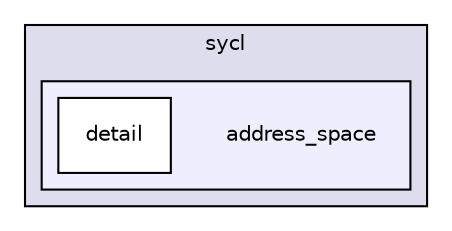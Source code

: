 digraph "include/CL/sycl/address_space" {
  bgcolor=transparent;
  compound=true
  node [ fontsize="10", fontname="Helvetica"];
  edge [ labelfontsize="10", labelfontname="Helvetica"];
  subgraph clusterdir_4bef967d9c7eaa2325e916f612585166 {
    graph [ bgcolor="#ddddee", pencolor="black", label="sycl" fontname="Helvetica", fontsize="10", URL="dir_4bef967d9c7eaa2325e916f612585166.html"]
  subgraph clusterdir_6add4c3edfd99f2498aaa03850ae2f92 {
    graph [ bgcolor="#eeeeff", pencolor="black", label="" URL="dir_6add4c3edfd99f2498aaa03850ae2f92.html"];
    dir_6add4c3edfd99f2498aaa03850ae2f92 [shape=plaintext label="address_space"];
    dir_9661ef89acfed6a9edb7e85c5203c3d4 [shape=box label="detail" color="black" fillcolor="white" style="filled" URL="dir_9661ef89acfed6a9edb7e85c5203c3d4.html"];
  }
  }
}
